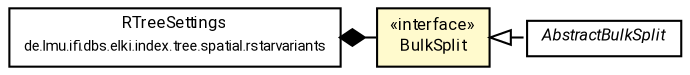 #!/usr/local/bin/dot
#
# Class diagram 
# Generated by UMLGraph version R5_7_2-60-g0e99a6 (http://www.spinellis.gr/umlgraph/)
#

digraph G {
	graph [fontnames="svg"]
	edge [fontname="Roboto",fontsize=7,labelfontname="Roboto",labelfontsize=7,color="black"];
	node [fontname="Roboto",fontcolor="black",fontsize=8,shape=plaintext,margin=0,width=0,height=0];
	nodesep=0.15;
	ranksep=0.25;
	rankdir=LR;
	// de.lmu.ifi.dbs.elki.index.tree.spatial.rstarvariants.RTreeSettings
	c1958594 [label=<<table title="de.lmu.ifi.dbs.elki.index.tree.spatial.rstarvariants.RTreeSettings" border="0" cellborder="1" cellspacing="0" cellpadding="2" href="../../RTreeSettings.html" target="_parent">
		<tr><td><table border="0" cellspacing="0" cellpadding="1">
		<tr><td align="center" balign="center"> <font face="Roboto">RTreeSettings</font> </td></tr>
		<tr><td align="center" balign="center"> <font face="Roboto" point-size="7.0">de.lmu.ifi.dbs.elki.index.tree.spatial.rstarvariants</font> </td></tr>
		</table></td></tr>
		</table>>, URL="../../RTreeSettings.html"];
	// de.lmu.ifi.dbs.elki.index.tree.spatial.rstarvariants.strategies.bulk.AbstractBulkSplit
	c1958618 [label=<<table title="de.lmu.ifi.dbs.elki.index.tree.spatial.rstarvariants.strategies.bulk.AbstractBulkSplit" border="0" cellborder="1" cellspacing="0" cellpadding="2" href="AbstractBulkSplit.html" target="_parent">
		<tr><td><table border="0" cellspacing="0" cellpadding="1">
		<tr><td align="center" balign="center"> <font face="Roboto"><i>AbstractBulkSplit</i></font> </td></tr>
		</table></td></tr>
		</table>>, URL="AbstractBulkSplit.html"];
	// de.lmu.ifi.dbs.elki.index.tree.spatial.rstarvariants.strategies.bulk.BulkSplit
	c1958619 [label=<<table title="de.lmu.ifi.dbs.elki.index.tree.spatial.rstarvariants.strategies.bulk.BulkSplit" border="0" cellborder="1" cellspacing="0" cellpadding="2" bgcolor="lemonChiffon" href="BulkSplit.html" target="_parent">
		<tr><td><table border="0" cellspacing="0" cellpadding="1">
		<tr><td align="center" balign="center"> &#171;interface&#187; </td></tr>
		<tr><td align="center" balign="center"> <font face="Roboto">BulkSplit</font> </td></tr>
		</table></td></tr>
		</table>>, URL="BulkSplit.html"];
	// de.lmu.ifi.dbs.elki.index.tree.spatial.rstarvariants.RTreeSettings composed de.lmu.ifi.dbs.elki.index.tree.spatial.rstarvariants.strategies.bulk.BulkSplit
	c1958594 -> c1958619 [arrowhead=none,arrowtail=diamond,dir=back,weight=6];
	// de.lmu.ifi.dbs.elki.index.tree.spatial.rstarvariants.strategies.bulk.AbstractBulkSplit implements de.lmu.ifi.dbs.elki.index.tree.spatial.rstarvariants.strategies.bulk.BulkSplit
	c1958619 -> c1958618 [arrowtail=empty,style=dashed,dir=back,weight=9];
}

